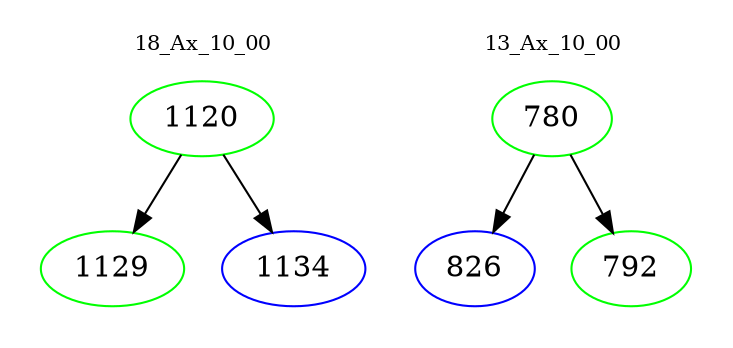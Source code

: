 digraph{
subgraph cluster_0 {
color = white
label = "18_Ax_10_00";
fontsize=10;
T0_1120 [label="1120", color="green"]
T0_1120 -> T0_1129 [color="black"]
T0_1129 [label="1129", color="green"]
T0_1120 -> T0_1134 [color="black"]
T0_1134 [label="1134", color="blue"]
}
subgraph cluster_1 {
color = white
label = "13_Ax_10_00";
fontsize=10;
T1_780 [label="780", color="green"]
T1_780 -> T1_826 [color="black"]
T1_826 [label="826", color="blue"]
T1_780 -> T1_792 [color="black"]
T1_792 [label="792", color="green"]
}
}
